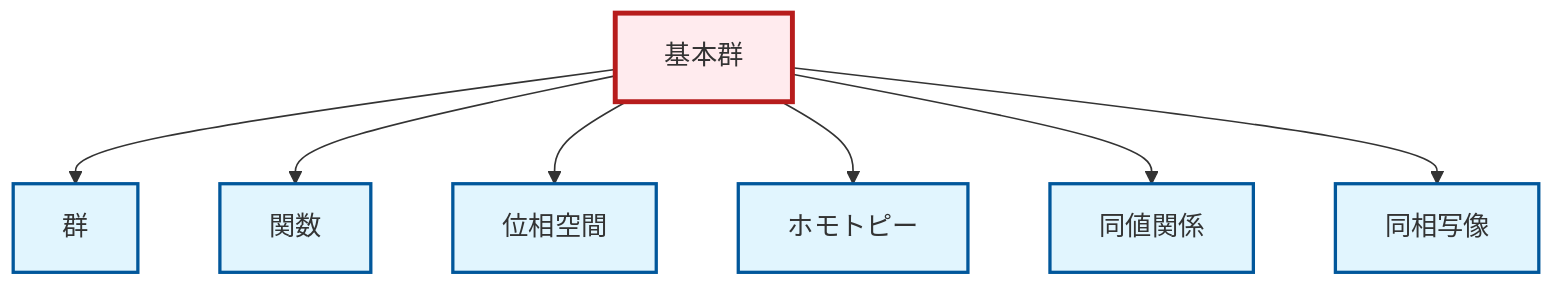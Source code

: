 graph TD
    classDef definition fill:#e1f5fe,stroke:#01579b,stroke-width:2px
    classDef theorem fill:#f3e5f5,stroke:#4a148c,stroke-width:2px
    classDef axiom fill:#fff3e0,stroke:#e65100,stroke-width:2px
    classDef example fill:#e8f5e9,stroke:#1b5e20,stroke-width:2px
    classDef current fill:#ffebee,stroke:#b71c1c,stroke-width:3px
    def-equivalence-relation["同値関係"]:::definition
    def-topological-space["位相空間"]:::definition
    def-fundamental-group["基本群"]:::definition
    def-function["関数"]:::definition
    def-group["群"]:::definition
    def-homeomorphism["同相写像"]:::definition
    def-homotopy["ホモトピー"]:::definition
    def-fundamental-group --> def-group
    def-fundamental-group --> def-function
    def-fundamental-group --> def-topological-space
    def-fundamental-group --> def-homotopy
    def-fundamental-group --> def-equivalence-relation
    def-fundamental-group --> def-homeomorphism
    class def-fundamental-group current